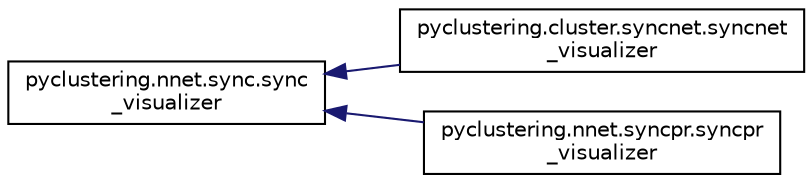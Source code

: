 digraph "Graphical Class Hierarchy"
{
 // INTERACTIVE_SVG=YES
 // LATEX_PDF_SIZE
  edge [fontname="Helvetica",fontsize="10",labelfontname="Helvetica",labelfontsize="10"];
  node [fontname="Helvetica",fontsize="10",shape=record];
  rankdir="LR";
  Node0 [label="pyclustering.nnet.sync.sync\l_visualizer",height=0.2,width=0.4,color="black", fillcolor="white", style="filled",URL="$dc/d86/classpyclustering_1_1nnet_1_1sync_1_1sync__visualizer.html",tooltip="Visualizer of output dynamic of sync network (Sync)."];
  Node0 -> Node1 [dir="back",color="midnightblue",fontsize="10",style="solid",fontname="Helvetica"];
  Node1 [label="pyclustering.cluster.syncnet.syncnet\l_visualizer",height=0.2,width=0.4,color="black", fillcolor="white", style="filled",URL="$d5/d85/classpyclustering_1_1cluster_1_1syncnet_1_1syncnet__visualizer.html",tooltip="Visualizer of output dynamic of oscillatory network 'syncnet' for cluster analysis."];
  Node0 -> Node2 [dir="back",color="midnightblue",fontsize="10",style="solid",fontname="Helvetica"];
  Node2 [label="pyclustering.nnet.syncpr.syncpr\l_visualizer",height=0.2,width=0.4,color="black", fillcolor="white", style="filled",URL="$d2/d66/classpyclustering_1_1nnet_1_1syncpr_1_1syncpr__visualizer.html",tooltip="Visualizer of output dynamic of syncpr network (Sync for Pattern Recognition)."];
}
